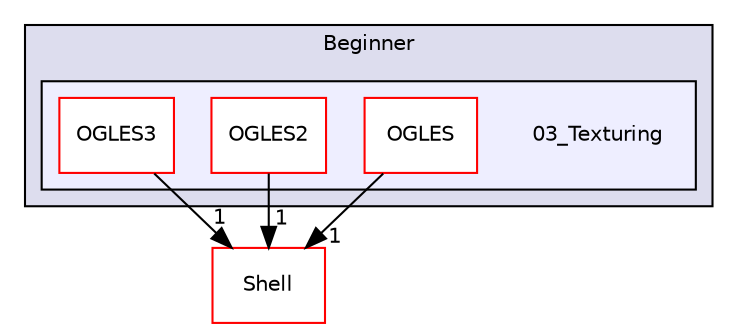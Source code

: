 digraph "PVR/SDK_3.4/Examples/Beginner/03_Texturing" {
  compound=true
  node [ fontsize="10", fontname="Helvetica"];
  edge [ labelfontsize="10", labelfontname="Helvetica"];
  subgraph clusterdir_6b2d99e8e1e0e700fd0bfa87b3831548 {
    graph [ bgcolor="#ddddee", pencolor="black", label="Beginner" fontname="Helvetica", fontsize="10", URL="dir_6b2d99e8e1e0e700fd0bfa87b3831548.html"]
  subgraph clusterdir_db782e4467006490b210f2a95dfb96cd {
    graph [ bgcolor="#eeeeff", pencolor="black", label="" URL="dir_db782e4467006490b210f2a95dfb96cd.html"];
    dir_db782e4467006490b210f2a95dfb96cd [shape=plaintext label="03_Texturing"];
    dir_b3e357107ffe425362d1edb1f228e546 [shape=box label="OGLES" color="red" fillcolor="white" style="filled" URL="dir_b3e357107ffe425362d1edb1f228e546.html"];
    dir_5235033b82c53cc6190bf0f94ee382c9 [shape=box label="OGLES2" color="red" fillcolor="white" style="filled" URL="dir_5235033b82c53cc6190bf0f94ee382c9.html"];
    dir_c7a17d11c5612dc2ef4bafe900b9cc95 [shape=box label="OGLES3" color="red" fillcolor="white" style="filled" URL="dir_c7a17d11c5612dc2ef4bafe900b9cc95.html"];
  }
  }
  dir_de41955a66a331b990d60d5323117a97 [shape=box label="Shell" fillcolor="white" style="filled" color="red" URL="dir_de41955a66a331b990d60d5323117a97.html"];
  dir_c7a17d11c5612dc2ef4bafe900b9cc95->dir_de41955a66a331b990d60d5323117a97 [headlabel="1", labeldistance=1.5 headhref="dir_001173_000133.html"];
  dir_5235033b82c53cc6190bf0f94ee382c9->dir_de41955a66a331b990d60d5323117a97 [headlabel="1", labeldistance=1.5 headhref="dir_001166_000133.html"];
  dir_b3e357107ffe425362d1edb1f228e546->dir_de41955a66a331b990d60d5323117a97 [headlabel="1", labeldistance=1.5 headhref="dir_001159_000133.html"];
}
